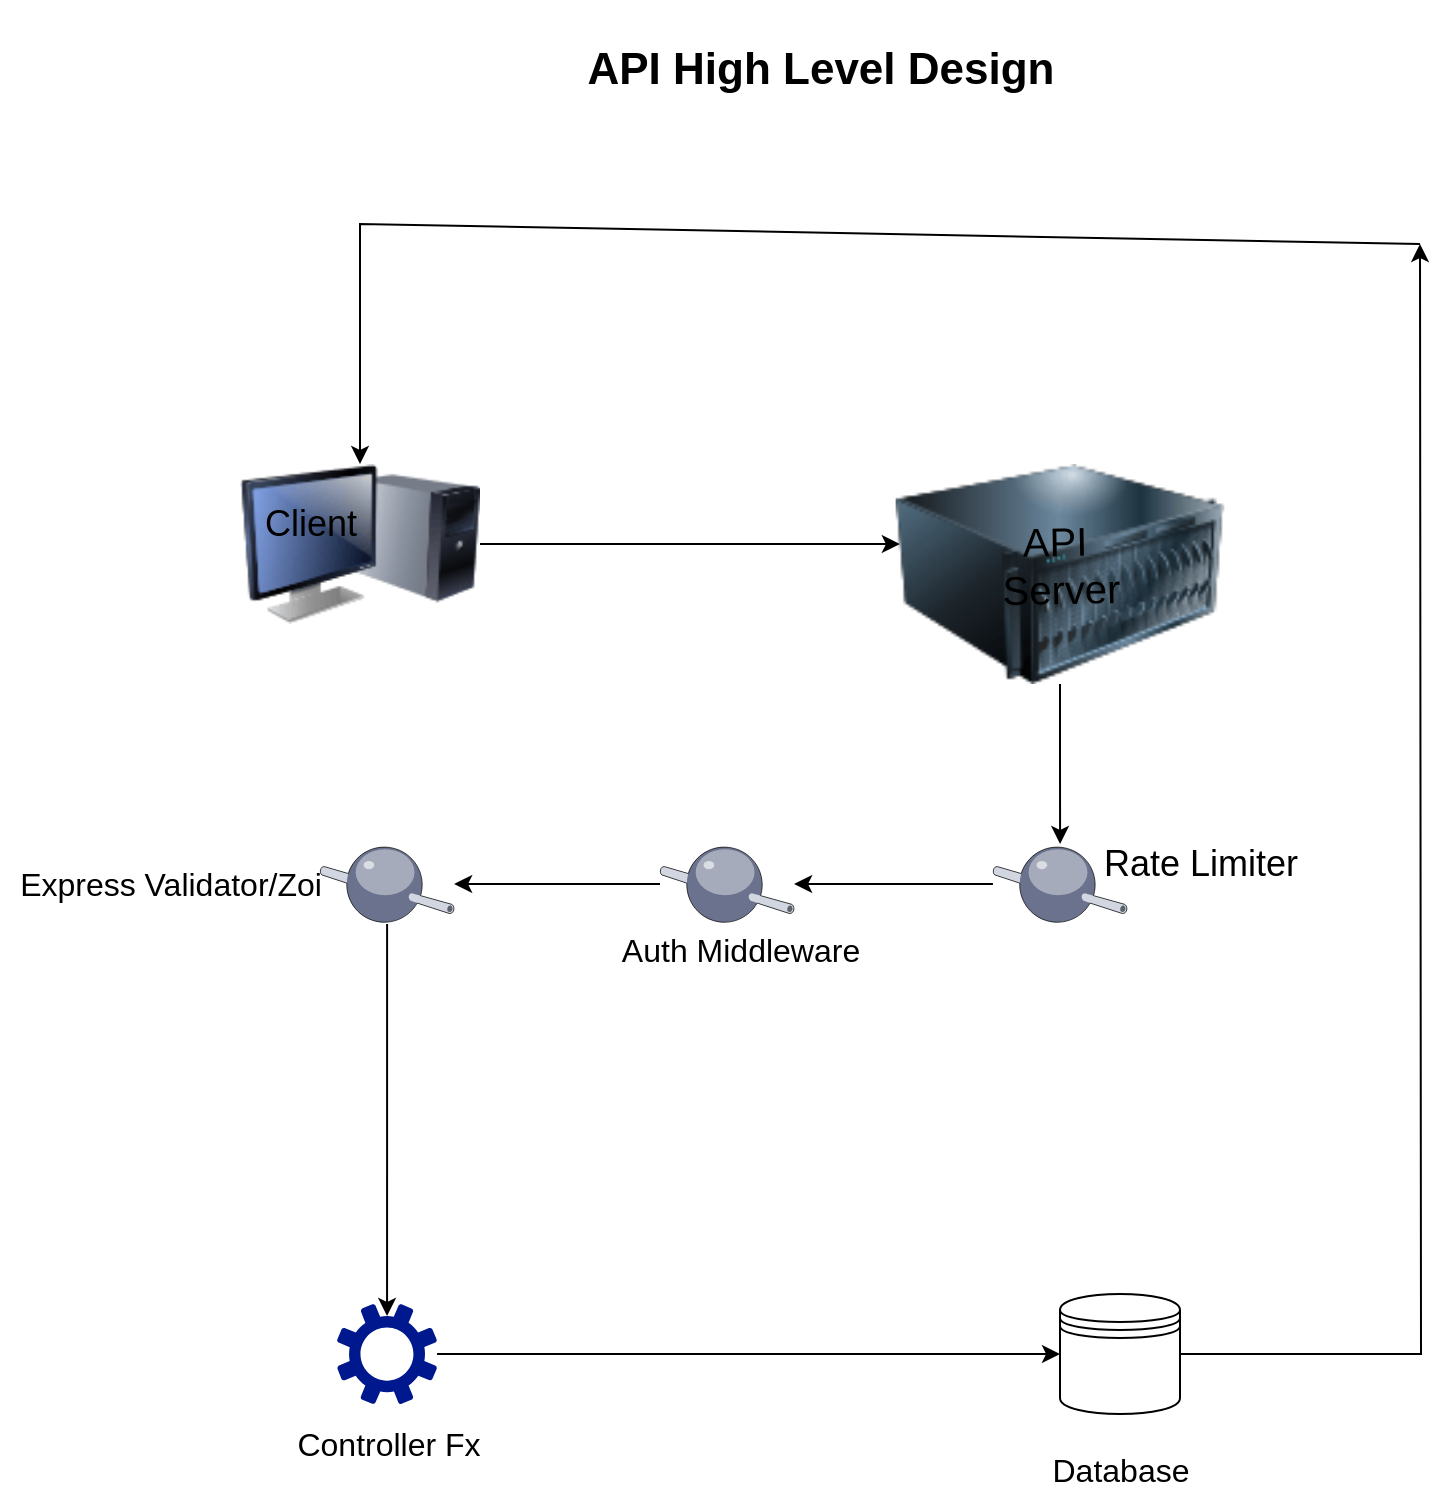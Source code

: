 <mxfile version="27.1.6">
  <diagram name="Page-1" id="Z5o3tsb7vgWjwU5WfF3z">
    <mxGraphModel dx="1603" dy="945" grid="1" gridSize="10" guides="1" tooltips="1" connect="1" arrows="1" fold="1" page="1" pageScale="1" pageWidth="850" pageHeight="1100" math="0" shadow="0">
      <root>
        <mxCell id="0" />
        <mxCell id="1" parent="0" />
        <mxCell id="sIYICoTKMcO0S5hsLpK0-11" style="edgeStyle=orthogonalEdgeStyle;rounded=0;orthogonalLoop=1;jettySize=auto;html=1;" edge="1" parent="1" source="sIYICoTKMcO0S5hsLpK0-1" target="sIYICoTKMcO0S5hsLpK0-10">
          <mxGeometry relative="1" as="geometry" />
        </mxCell>
        <mxCell id="sIYICoTKMcO0S5hsLpK0-1" value="" style="image;html=1;image=img/lib/clip_art/computers/Server_128x128.png" vertex="1" parent="1">
          <mxGeometry x="460" y="240" width="220" height="110" as="geometry" />
        </mxCell>
        <mxCell id="sIYICoTKMcO0S5hsLpK0-2" value="&lt;font style=&quot;font-size: 20px;&quot;&gt;API&amp;nbsp;&lt;/font&gt;&lt;div&gt;&lt;font style=&quot;font-size: 20px;&quot;&gt;Server&lt;/font&gt;&lt;/div&gt;" style="text;html=1;align=center;verticalAlign=middle;resizable=0;points=[];autosize=1;rotation=-1;" vertex="1" parent="1">
          <mxGeometry x="530" y="260" width="80" height="60" as="geometry" />
        </mxCell>
        <mxCell id="sIYICoTKMcO0S5hsLpK0-27" style="rounded=0;orthogonalLoop=1;jettySize=auto;html=1;entryX=0.5;entryY=0;entryDx=0;entryDy=0;" edge="1" parent="1" target="sIYICoTKMcO0S5hsLpK0-7">
          <mxGeometry relative="1" as="geometry">
            <mxPoint x="220" y="120" as="targetPoint" />
            <mxPoint x="750" y="130" as="sourcePoint" />
            <Array as="points">
              <mxPoint x="220" y="120" />
            </Array>
          </mxGeometry>
        </mxCell>
        <mxCell id="sIYICoTKMcO0S5hsLpK0-7" value="" style="image;html=1;image=img/lib/clip_art/computers/Monitor_Tower_128x128.png" vertex="1" parent="1">
          <mxGeometry x="160" y="240" width="120" height="80" as="geometry" />
        </mxCell>
        <mxCell id="sIYICoTKMcO0S5hsLpK0-8" style="edgeStyle=orthogonalEdgeStyle;rounded=0;orthogonalLoop=1;jettySize=auto;html=1;entryX=0.136;entryY=0.364;entryDx=0;entryDy=0;entryPerimeter=0;" edge="1" parent="1" source="sIYICoTKMcO0S5hsLpK0-7" target="sIYICoTKMcO0S5hsLpK0-1">
          <mxGeometry relative="1" as="geometry" />
        </mxCell>
        <mxCell id="sIYICoTKMcO0S5hsLpK0-9" value="&lt;font style=&quot;font-size: 18px;&quot;&gt;Client&lt;/font&gt;" style="text;html=1;align=center;verticalAlign=middle;resizable=0;points=[];autosize=1;strokeColor=none;fillColor=none;" vertex="1" parent="1">
          <mxGeometry x="160" y="250" width="70" height="40" as="geometry" />
        </mxCell>
        <mxCell id="sIYICoTKMcO0S5hsLpK0-14" style="edgeStyle=orthogonalEdgeStyle;rounded=0;orthogonalLoop=1;jettySize=auto;html=1;" edge="1" parent="1" source="sIYICoTKMcO0S5hsLpK0-10" target="sIYICoTKMcO0S5hsLpK0-12">
          <mxGeometry relative="1" as="geometry" />
        </mxCell>
        <mxCell id="sIYICoTKMcO0S5hsLpK0-10" value="" style="verticalLabelPosition=bottom;sketch=0;aspect=fixed;html=1;verticalAlign=top;strokeColor=none;align=center;outlineConnect=0;shape=mxgraph.citrix.middleware;" vertex="1" parent="1">
          <mxGeometry x="536.47" y="430" width="67.06" height="40" as="geometry" />
        </mxCell>
        <mxCell id="sIYICoTKMcO0S5hsLpK0-15" style="edgeStyle=orthogonalEdgeStyle;rounded=0;orthogonalLoop=1;jettySize=auto;html=1;" edge="1" parent="1" source="sIYICoTKMcO0S5hsLpK0-12" target="sIYICoTKMcO0S5hsLpK0-13">
          <mxGeometry relative="1" as="geometry" />
        </mxCell>
        <mxCell id="sIYICoTKMcO0S5hsLpK0-12" value="" style="verticalLabelPosition=bottom;sketch=0;aspect=fixed;html=1;verticalAlign=top;strokeColor=none;align=center;outlineConnect=0;shape=mxgraph.citrix.middleware;" vertex="1" parent="1">
          <mxGeometry x="370" y="430" width="67.06" height="40" as="geometry" />
        </mxCell>
        <mxCell id="sIYICoTKMcO0S5hsLpK0-13" value="" style="verticalLabelPosition=bottom;sketch=0;aspect=fixed;html=1;verticalAlign=top;strokeColor=none;align=center;outlineConnect=0;shape=mxgraph.citrix.middleware;" vertex="1" parent="1">
          <mxGeometry x="200" y="430" width="67.06" height="40" as="geometry" />
        </mxCell>
        <mxCell id="sIYICoTKMcO0S5hsLpK0-16" value="&lt;font style=&quot;font-size: 16px;&quot;&gt;Auth Middleware&lt;/font&gt;" style="text;html=1;align=center;verticalAlign=middle;resizable=0;points=[];autosize=1;strokeColor=none;fillColor=none;" vertex="1" parent="1">
          <mxGeometry x="340" y="468" width="140" height="30" as="geometry" />
        </mxCell>
        <mxCell id="sIYICoTKMcO0S5hsLpK0-17" value="&lt;font style=&quot;font-size: 18px;&quot;&gt;Rate Limiter&lt;/font&gt;" style="text;html=1;align=center;verticalAlign=middle;resizable=0;points=[];autosize=1;strokeColor=none;fillColor=none;" vertex="1" parent="1">
          <mxGeometry x="580" y="420" width="120" height="40" as="geometry" />
        </mxCell>
        <mxCell id="sIYICoTKMcO0S5hsLpK0-18" value="&lt;font style=&quot;font-size: 16px;&quot;&gt;Express Validator/Zoi&lt;/font&gt;" style="text;html=1;align=center;verticalAlign=middle;resizable=0;points=[];autosize=1;strokeColor=none;fillColor=none;" vertex="1" parent="1">
          <mxGeometry x="40" y="435" width="170" height="30" as="geometry" />
        </mxCell>
        <mxCell id="sIYICoTKMcO0S5hsLpK0-26" style="edgeStyle=orthogonalEdgeStyle;rounded=0;orthogonalLoop=1;jettySize=auto;html=1;" edge="1" parent="1" source="sIYICoTKMcO0S5hsLpK0-19">
          <mxGeometry relative="1" as="geometry">
            <mxPoint x="750" y="130" as="targetPoint" />
          </mxGeometry>
        </mxCell>
        <object label="" id="sIYICoTKMcO0S5hsLpK0-19">
          <mxCell style="shape=datastore;whiteSpace=wrap;html=1;" vertex="1" parent="1">
            <mxGeometry x="570" y="655" width="60" height="60" as="geometry" />
          </mxCell>
        </object>
        <mxCell id="sIYICoTKMcO0S5hsLpK0-23" style="edgeStyle=orthogonalEdgeStyle;rounded=0;orthogonalLoop=1;jettySize=auto;html=1;entryX=0;entryY=0.5;entryDx=0;entryDy=0;" edge="1" parent="1" source="sIYICoTKMcO0S5hsLpK0-21" target="sIYICoTKMcO0S5hsLpK0-19">
          <mxGeometry relative="1" as="geometry" />
        </mxCell>
        <mxCell id="sIYICoTKMcO0S5hsLpK0-21" value="" style="sketch=0;aspect=fixed;pointerEvents=1;shadow=0;dashed=0;html=1;strokeColor=none;labelPosition=center;verticalLabelPosition=bottom;verticalAlign=top;align=center;fillColor=#00188D;shape=mxgraph.mscae.enterprise.settings" vertex="1" parent="1">
          <mxGeometry x="208.53" y="660" width="50" height="50" as="geometry" />
        </mxCell>
        <mxCell id="sIYICoTKMcO0S5hsLpK0-22" style="edgeStyle=orthogonalEdgeStyle;rounded=0;orthogonalLoop=1;jettySize=auto;html=1;entryX=0.5;entryY=0.12;entryDx=0;entryDy=0;entryPerimeter=0;" edge="1" parent="1" source="sIYICoTKMcO0S5hsLpK0-13" target="sIYICoTKMcO0S5hsLpK0-21">
          <mxGeometry relative="1" as="geometry" />
        </mxCell>
        <mxCell id="sIYICoTKMcO0S5hsLpK0-24" value="&lt;font style=&quot;font-size: 16px;&quot;&gt;Controller Fx&lt;/font&gt;" style="text;html=1;align=center;verticalAlign=middle;resizable=0;points=[];autosize=1;strokeColor=none;fillColor=none;" vertex="1" parent="1">
          <mxGeometry x="173.53" y="715" width="120" height="30" as="geometry" />
        </mxCell>
        <mxCell id="sIYICoTKMcO0S5hsLpK0-25" value="&lt;font&gt;Database&lt;/font&gt;" style="text;html=1;align=center;verticalAlign=middle;resizable=0;points=[];autosize=1;strokeColor=none;fillColor=none;fontSize=16;" vertex="1" parent="1">
          <mxGeometry x="555" y="728" width="90" height="30" as="geometry" />
        </mxCell>
        <mxCell id="sIYICoTKMcO0S5hsLpK0-28" value="&lt;h2&gt;&lt;font style=&quot;font-size: 22px;&quot;&gt;API High Level Design&lt;/font&gt;&lt;/h2&gt;" style="text;html=1;align=center;verticalAlign=middle;resizable=0;points=[];autosize=1;strokeColor=none;fillColor=none;" vertex="1" parent="1">
          <mxGeometry x="320" y="8" width="260" height="70" as="geometry" />
        </mxCell>
      </root>
    </mxGraphModel>
  </diagram>
</mxfile>
